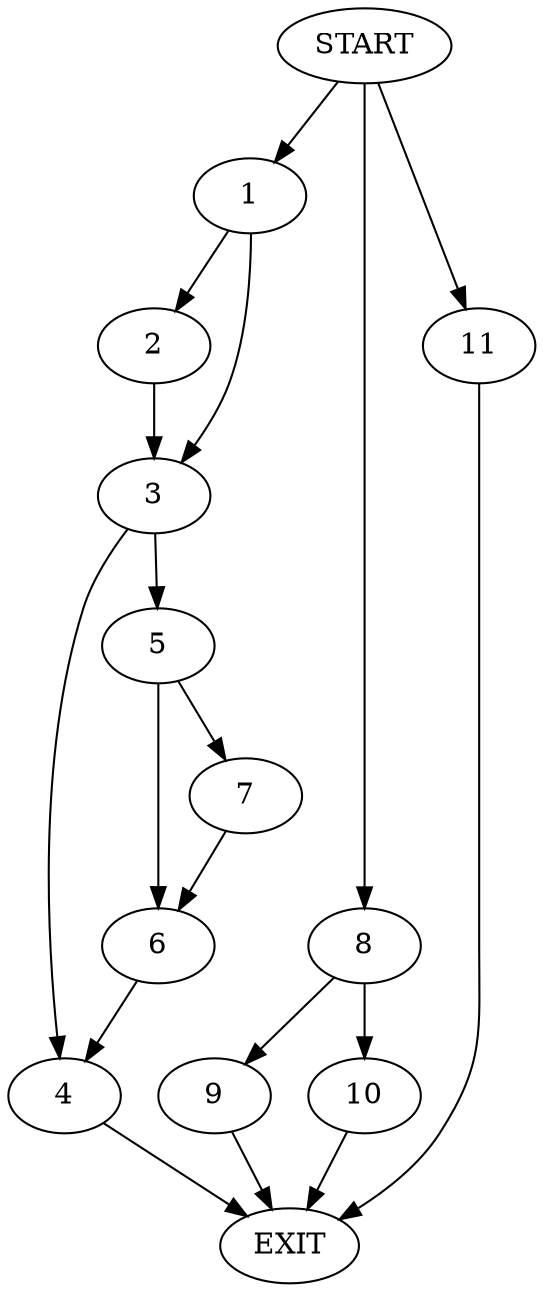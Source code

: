 digraph {
0 [label="START"]
12 [label="EXIT"]
0 -> 1
1 -> 2
1 -> 3
2 -> 3
3 -> 4
3 -> 5
4 -> 12
5 -> 6
5 -> 7
6 -> 4
7 -> 6
0 -> 8
8 -> 9
8 -> 10
9 -> 12
10 -> 12
0 -> 11
11 -> 12
}

